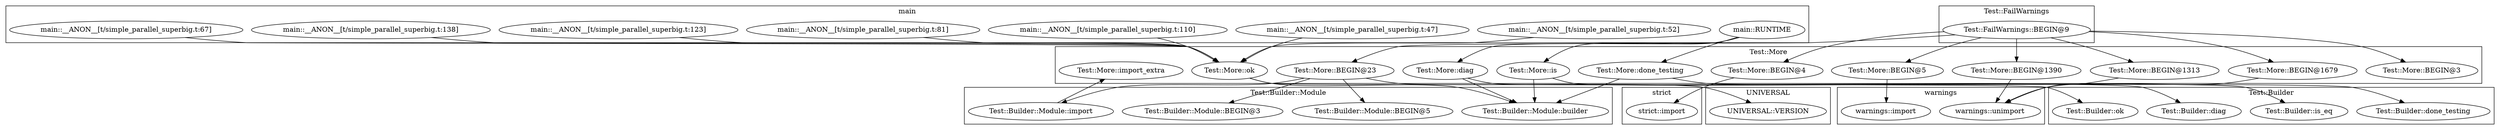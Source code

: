 digraph {
graph [overlap=false]
subgraph cluster_Test_Builder_Module {
	label="Test::Builder::Module";
	"Test::Builder::Module::BEGIN@5";
	"Test::Builder::Module::BEGIN@3";
	"Test::Builder::Module::import";
	"Test::Builder::Module::builder";
}
subgraph cluster_warnings {
	label="warnings";
	"warnings::unimport";
	"warnings::import";
}
subgraph cluster_Test_Builder {
	label="Test::Builder";
	"Test::Builder::diag";
	"Test::Builder::done_testing";
	"Test::Builder::is_eq";
	"Test::Builder::ok";
}
subgraph cluster_UNIVERSAL {
	label="UNIVERSAL";
	"UNIVERSAL::VERSION";
}
subgraph cluster_Test_More {
	label="Test::More";
	"Test::More::import_extra";
	"Test::More::BEGIN@4";
	"Test::More::BEGIN@23";
	"Test::More::BEGIN@1679";
	"Test::More::BEGIN@5";
	"Test::More::ok";
	"Test::More::BEGIN@3";
	"Test::More::diag";
	"Test::More::is";
	"Test::More::done_testing";
	"Test::More::BEGIN@1313";
	"Test::More::BEGIN@1390";
}
subgraph cluster_main {
	label="main";
	"main::__ANON__[t/simple_parallel_superbig.t:67]";
	"main::__ANON__[t/simple_parallel_superbig.t:52]";
	"main::__ANON__[t/simple_parallel_superbig.t:47]";
	"main::__ANON__[t/simple_parallel_superbig.t:110]";
	"main::__ANON__[t/simple_parallel_superbig.t:81]";
	"main::RUNTIME";
	"main::__ANON__[t/simple_parallel_superbig.t:138]";
	"main::__ANON__[t/simple_parallel_superbig.t:123]";
}
subgraph cluster_strict {
	label="strict";
	"strict::import";
}
subgraph cluster_Test_FailWarnings {
	label="Test::FailWarnings";
	"Test::FailWarnings::BEGIN@9";
}
"Test::More::BEGIN@23" -> "UNIVERSAL::VERSION";
"Test::FailWarnings::BEGIN@9" -> "Test::More::BEGIN@5";
"Test::More::BEGIN@5" -> "warnings::import";
"Test::More::BEGIN@1390" -> "warnings::unimport";
"Test::More::BEGIN@1313" -> "warnings::unimport";
"Test::More::BEGIN@1679" -> "warnings::unimport";
"Test::FailWarnings::BEGIN@9" -> "Test::More::BEGIN@4";
"Test::More::done_testing" -> "Test::Builder::Module::builder";
"Test::More::is" -> "Test::Builder::Module::builder";
"Test::More::ok" -> "Test::Builder::Module::builder";
"Test::More::diag" -> "Test::Builder::Module::builder";
"Test::More::BEGIN@4" -> "strict::import";
"Test::More::is" -> "Test::Builder::is_eq";
"Test::More::ok" -> "Test::Builder::ok";
"main::__ANON__[t/simple_parallel_superbig.t:110]" -> "Test::More::ok";
"main::__ANON__[t/simple_parallel_superbig.t:123]" -> "Test::More::ok";
"main::__ANON__[t/simple_parallel_superbig.t:47]" -> "Test::More::ok";
"main::__ANON__[t/simple_parallel_superbig.t:138]" -> "Test::More::ok";
"main::__ANON__[t/simple_parallel_superbig.t:52]" -> "Test::More::ok";
"main::__ANON__[t/simple_parallel_superbig.t:81]" -> "Test::More::ok";
"main::__ANON__[t/simple_parallel_superbig.t:67]" -> "Test::More::ok";
"main::RUNTIME" -> "Test::More::diag";
"Test::More::BEGIN@23" -> "Test::Builder::Module::BEGIN@3";
"Test::FailWarnings::BEGIN@9" -> "Test::More::BEGIN@1390";
"main::RUNTIME" -> "Test::More::is";
"Test::FailWarnings::BEGIN@9" -> "Test::More::BEGIN@1679";
"Test::FailWarnings::BEGIN@9" -> "Test::More::BEGIN@23";
"Test::More::BEGIN@23" -> "Test::Builder::Module::BEGIN@5";
"Test::FailWarnings::BEGIN@9" -> "Test::More::BEGIN@3";
"main::RUNTIME" -> "Test::More::done_testing";
"Test::More::diag" -> "Test::Builder::diag";
"Test::FailWarnings::BEGIN@9" -> "Test::More::BEGIN@1313";
"Test::More::BEGIN@23" -> "Test::Builder::Module::import";
"Test::More::done_testing" -> "Test::Builder::done_testing";
"Test::Builder::Module::import" -> "Test::More::import_extra";
}
